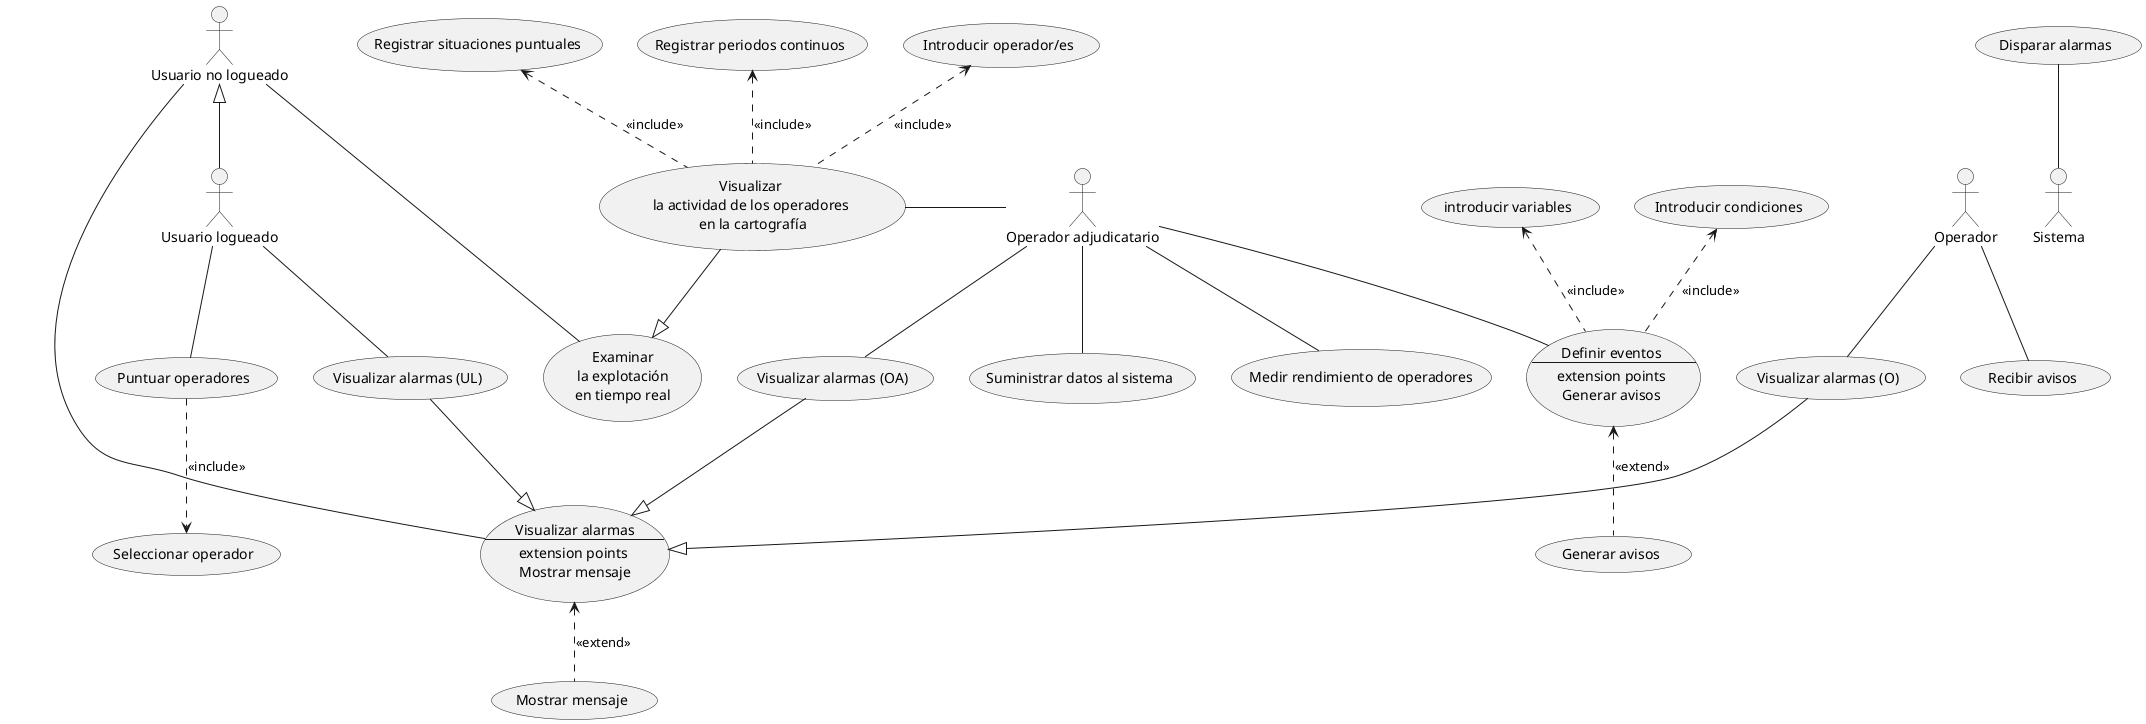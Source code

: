 @startuml Sistema de informacion
actor OA as "Operador adjudicatario"
actor Operador
actor UR as "Usuario logueado"
actor UNR as "Usuario no logueado"
usecase (Visualizar \nla actividad de los operadores \nen la cartografía) as VisualAct
OA-left-VisualAct
(Registrar situaciones puntuales)<..VisualAct : <<include>>
(Registrar periodos continuos)<..VisualAct : <<include>>
usecase (Visualizar alarmas UR) as "Visualizar alarmas (UL)"
usecase (Visualizar alarmas OA) as "Visualizar alarmas (OA)"
usecase (Visualizar alarmas O) as "Visualizar alarmas (O)"
usecase VA as "Visualizar alarmas 
--
extension points 
Mostrar mensaje"
usecase (Recibir avisos)
usecase DE as "Definir eventos 
--
extension points
Generar avisos"

usecase (Generar avisos) as GA
usecase EX as "Examinar 
la explotación
en tiempo real"
OA--(Visualizar alarmas OA)
UR--(Visualizar alarmas UR)
Operador--(Visualizar alarmas O)
(Visualizar alarmas O)--|>VA
(Visualizar alarmas OA)--|>VA
(Visualizar alarmas UR)--|>VA
Operador--(Recibir avisos)
OA--DE
(introducir variables)<..DE : <<include>> 
(Introducir condiciones)<..DE : <<include>>
DE<..GA : <<extend>>
UNR--EX
VisualAct--|>EX
(Introducir operador/es)<..VisualAct : <<include>>
UNR-right-VA
UNR<|--UR
(Disparar alarmas)--Sistema
OA--(Suministrar datos al sistema)
usecase PO as "Puntuar operadores"
UR--PO
(Seleccionar operador)<.up.PO : <<include>>
OA--(Medir rendimiento de operadores)
(Mostrar mensaje).up.>VA : <<extend>>
@enduml